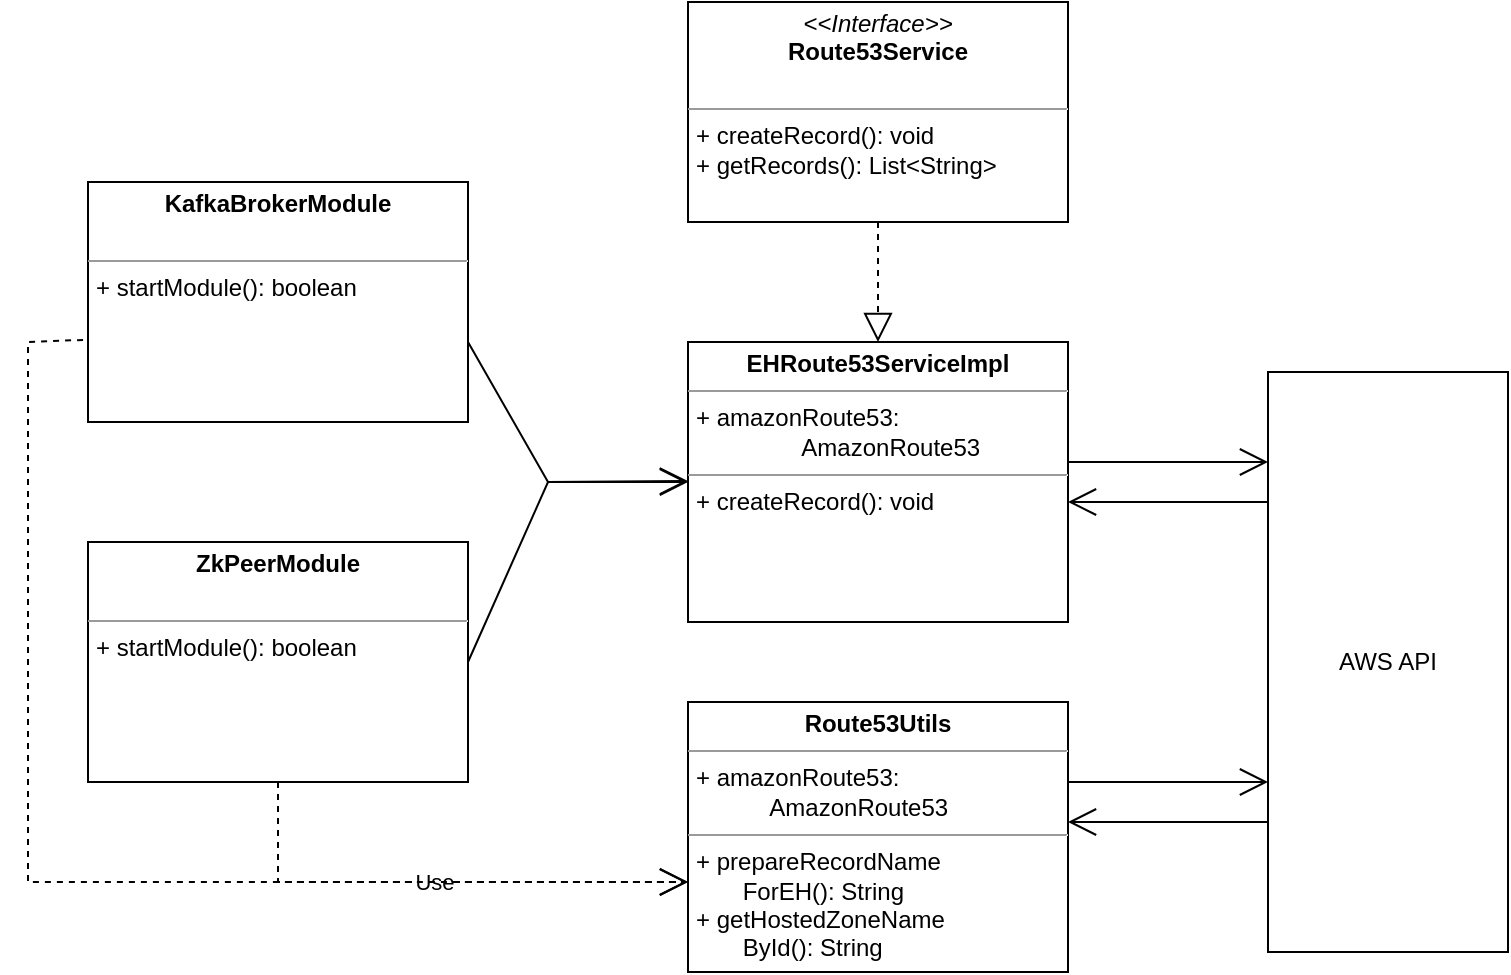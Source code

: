 <mxfile version="16.5.5" type="github"><diagram id="C5RBs43oDa-KdzZeNtuy" name="Page-1"><mxGraphModel dx="1038" dy="547" grid="1" gridSize="10" guides="1" tooltips="1" connect="1" arrows="1" fold="1" page="1" pageScale="1" pageWidth="827" pageHeight="1169" math="0" shadow="0"><root><mxCell id="WIyWlLk6GJQsqaUBKTNV-0"/><mxCell id="WIyWlLk6GJQsqaUBKTNV-1" parent="WIyWlLk6GJQsqaUBKTNV-0"/><mxCell id="gpbGm7y2JIQAsxS0GSy8-0" value="&lt;p style=&quot;margin: 0px ; margin-top: 4px ; text-align: center&quot;&gt;&lt;i&gt;&amp;lt;&amp;lt;Interface&amp;gt;&amp;gt;&lt;/i&gt;&lt;br&gt;&lt;b&gt;Route53Service&lt;/b&gt;&lt;br&gt;&lt;/p&gt;&lt;p style=&quot;margin: 0px ; margin-left: 4px&quot;&gt;&lt;br&gt;&lt;/p&gt;&lt;hr size=&quot;1&quot;&gt;&lt;p style=&quot;margin: 0px ; margin-left: 4px&quot;&gt;+ createRecord(): void&lt;br&gt;+ getRecords(): List&amp;lt;String&amp;gt;&lt;/p&gt;" style="verticalAlign=top;align=left;overflow=fill;fontSize=12;fontFamily=Helvetica;html=1;" parent="WIyWlLk6GJQsqaUBKTNV-1" vertex="1"><mxGeometry x="370" y="70" width="190" height="110" as="geometry"/></mxCell><mxCell id="gpbGm7y2JIQAsxS0GSy8-1" value="&lt;p style=&quot;margin: 0px ; margin-top: 4px ; text-align: center&quot;&gt;&lt;b&gt;EHRoute53ServiceImpl&lt;/b&gt;&lt;br&gt;&lt;/p&gt;&lt;hr size=&quot;1&quot;&gt;&lt;p style=&quot;margin: 0px ; margin-left: 4px&quot;&gt;+ amazonRoute53: &lt;br&gt;&amp;nbsp; &amp;nbsp; &amp;nbsp; &amp;nbsp; &amp;nbsp; &amp;nbsp; &amp;nbsp; &amp;nbsp; AmazonRoute53&lt;/p&gt;&lt;hr size=&quot;1&quot;&gt;&lt;p style=&quot;margin: 0px ; margin-left: 4px&quot;&gt;+ createRecord(): void&lt;/p&gt;&lt;p style=&quot;margin: 0px ; margin-left: 4px&quot;&gt;&lt;br&gt;&lt;/p&gt;" style="verticalAlign=top;align=left;overflow=fill;fontSize=12;fontFamily=Helvetica;html=1;" parent="WIyWlLk6GJQsqaUBKTNV-1" vertex="1"><mxGeometry x="370" y="240" width="190" height="140" as="geometry"/></mxCell><mxCell id="gpbGm7y2JIQAsxS0GSy8-2" value="&lt;p style=&quot;margin: 0px ; margin-top: 4px ; text-align: center&quot;&gt;&lt;b&gt;Route53Utils&lt;/b&gt;&lt;br&gt;&lt;/p&gt;&lt;hr size=&quot;1&quot;&gt;&lt;p style=&quot;margin: 0px ; margin-left: 4px&quot;&gt;+&amp;nbsp;amazonRoute53:&lt;/p&gt;&lt;p style=&quot;margin: 0px ; margin-left: 4px&quot;&gt;&amp;nbsp; &amp;nbsp; &amp;nbsp; &amp;nbsp; &amp;nbsp; &amp;nbsp;AmazonRoute53&lt;/p&gt;&lt;hr size=&quot;1&quot;&gt;&lt;p style=&quot;margin: 0px ; margin-left: 4px&quot;&gt;+&amp;nbsp;&lt;span&gt;prepareRecordName&lt;/span&gt;&lt;/p&gt;&lt;p style=&quot;margin: 0px 0px 0px 4px&quot;&gt;&amp;nbsp; &amp;nbsp; &amp;nbsp; &amp;nbsp;ForEH(): String&lt;/p&gt;&lt;p style=&quot;margin: 0px 0px 0px 4px&quot;&gt;+&amp;nbsp;getHostedZoneName&lt;/p&gt;&lt;p style=&quot;margin: 0px 0px 0px 4px&quot;&gt;&amp;nbsp; &amp;nbsp; &amp;nbsp; &amp;nbsp;ById(): String&lt;/p&gt;" style="verticalAlign=top;align=left;overflow=fill;fontSize=12;fontFamily=Helvetica;html=1;" parent="WIyWlLk6GJQsqaUBKTNV-1" vertex="1"><mxGeometry x="370" y="420" width="190" height="135" as="geometry"/></mxCell><mxCell id="gpbGm7y2JIQAsxS0GSy8-3" value="" style="endArrow=block;dashed=1;endFill=0;endSize=12;html=1;rounded=0;exitX=0.5;exitY=1;exitDx=0;exitDy=0;" parent="WIyWlLk6GJQsqaUBKTNV-1" source="gpbGm7y2JIQAsxS0GSy8-0" target="gpbGm7y2JIQAsxS0GSy8-1" edge="1"><mxGeometry width="160" relative="1" as="geometry"><mxPoint x="410" y="325" as="sourcePoint"/><mxPoint x="570" y="325" as="targetPoint"/></mxGeometry></mxCell><mxCell id="gpbGm7y2JIQAsxS0GSy8-6" value="&lt;p style=&quot;margin: 0px ; margin-top: 4px ; text-align: center&quot;&gt;&lt;b&gt;KafkaBrokerModule&lt;/b&gt;&lt;br&gt;&lt;/p&gt;&lt;p style=&quot;margin: 0px ; margin-left: 4px&quot;&gt;&lt;br&gt;&lt;/p&gt;&lt;hr size=&quot;1&quot;&gt;&lt;p style=&quot;margin: 0px ; margin-left: 4px&quot;&gt;+ startModule(): boolean&lt;/p&gt;&lt;p style=&quot;margin: 0px ; margin-left: 4px&quot;&gt;&lt;br&gt;&lt;/p&gt;" style="verticalAlign=top;align=left;overflow=fill;fontSize=12;fontFamily=Helvetica;html=1;" parent="WIyWlLk6GJQsqaUBKTNV-1" vertex="1"><mxGeometry x="70" y="160" width="190" height="120" as="geometry"/></mxCell><mxCell id="gpbGm7y2JIQAsxS0GSy8-8" value="AWS API" style="rounded=0;whiteSpace=wrap;html=1;" parent="WIyWlLk6GJQsqaUBKTNV-1" vertex="1"><mxGeometry x="660" y="255" width="120" height="290" as="geometry"/></mxCell><mxCell id="gpbGm7y2JIQAsxS0GSy8-10" value="" style="endArrow=open;endFill=1;endSize=12;html=1;rounded=0;" parent="WIyWlLk6GJQsqaUBKTNV-1" edge="1"><mxGeometry width="160" relative="1" as="geometry"><mxPoint x="560" y="300" as="sourcePoint"/><mxPoint x="660" y="300" as="targetPoint"/></mxGeometry></mxCell><mxCell id="gpbGm7y2JIQAsxS0GSy8-11" value="" style="endArrow=open;endFill=1;endSize=12;html=1;rounded=0;" parent="WIyWlLk6GJQsqaUBKTNV-1" edge="1"><mxGeometry width="160" relative="1" as="geometry"><mxPoint x="660" y="320" as="sourcePoint"/><mxPoint x="560" y="320" as="targetPoint"/></mxGeometry></mxCell><mxCell id="gpbGm7y2JIQAsxS0GSy8-12" value="&lt;p style=&quot;margin: 0px ; margin-top: 4px ; text-align: center&quot;&gt;&lt;b&gt;ZkPeerModule&lt;/b&gt;&lt;br&gt;&lt;/p&gt;&lt;p style=&quot;margin: 0px ; margin-left: 4px&quot;&gt;&lt;br&gt;&lt;/p&gt;&lt;hr size=&quot;1&quot;&gt;&lt;p style=&quot;margin: 0px ; margin-left: 4px&quot;&gt;+ startModule(): boolean&lt;/p&gt;&lt;p style=&quot;margin: 0px ; margin-left: 4px&quot;&gt;&lt;br&gt;&lt;/p&gt;" style="verticalAlign=top;align=left;overflow=fill;fontSize=12;fontFamily=Helvetica;html=1;" parent="WIyWlLk6GJQsqaUBKTNV-1" vertex="1"><mxGeometry x="70" y="340" width="190" height="120" as="geometry"/></mxCell><mxCell id="gpbGm7y2JIQAsxS0GSy8-22" value="" style="endArrow=open;endFill=1;endSize=12;html=1;rounded=0;" parent="WIyWlLk6GJQsqaUBKTNV-1" edge="1"><mxGeometry width="160" relative="1" as="geometry"><mxPoint x="560" y="460" as="sourcePoint"/><mxPoint x="660" y="460" as="targetPoint"/></mxGeometry></mxCell><mxCell id="gpbGm7y2JIQAsxS0GSy8-23" value="" style="endArrow=open;endFill=1;endSize=12;html=1;rounded=0;" parent="WIyWlLk6GJQsqaUBKTNV-1" edge="1"><mxGeometry width="160" relative="1" as="geometry"><mxPoint x="660" y="480" as="sourcePoint"/><mxPoint x="560" y="480" as="targetPoint"/></mxGeometry></mxCell><mxCell id="gpbGm7y2JIQAsxS0GSy8-24" value="" style="endArrow=open;endFill=1;endSize=12;html=1;rounded=0;" parent="WIyWlLk6GJQsqaUBKTNV-1" edge="1"><mxGeometry width="160" relative="1" as="geometry"><mxPoint x="260" y="240" as="sourcePoint"/><mxPoint x="370" y="309.5" as="targetPoint"/><Array as="points"><mxPoint x="300" y="310"/></Array></mxGeometry></mxCell><mxCell id="gpbGm7y2JIQAsxS0GSy8-25" value="" style="endArrow=open;endFill=1;endSize=12;html=1;rounded=0;exitX=1;exitY=0.5;exitDx=0;exitDy=0;" parent="WIyWlLk6GJQsqaUBKTNV-1" source="gpbGm7y2JIQAsxS0GSy8-12" edge="1"><mxGeometry width="160" relative="1" as="geometry"><mxPoint x="175" y="290" as="sourcePoint"/><mxPoint x="370" y="310" as="targetPoint"/><Array as="points"><mxPoint x="300" y="310"/></Array></mxGeometry></mxCell><mxCell id="gpbGm7y2JIQAsxS0GSy8-27" value="Use" style="endArrow=open;endSize=12;dashed=1;html=1;rounded=0;exitX=0.5;exitY=1;exitDx=0;exitDy=0;" parent="WIyWlLk6GJQsqaUBKTNV-1" source="gpbGm7y2JIQAsxS0GSy8-12" edge="1"><mxGeometry width="160" relative="1" as="geometry"><mxPoint x="120" y="510" as="sourcePoint"/><mxPoint x="370" y="510" as="targetPoint"/><Array as="points"><mxPoint x="165" y="510"/></Array></mxGeometry></mxCell><mxCell id="gpbGm7y2JIQAsxS0GSy8-29" value="" style="endArrow=open;endSize=12;dashed=1;html=1;rounded=0;exitX=-0.013;exitY=0.658;exitDx=0;exitDy=0;exitPerimeter=0;" parent="WIyWlLk6GJQsqaUBKTNV-1" source="gpbGm7y2JIQAsxS0GSy8-6" edge="1"><mxGeometry width="160" relative="1" as="geometry"><mxPoint x="40" y="200" as="sourcePoint"/><mxPoint x="370" y="510" as="targetPoint"/><Array as="points"><mxPoint x="40" y="240"/><mxPoint x="40" y="320"/><mxPoint x="40" y="510"/></Array></mxGeometry></mxCell></root></mxGraphModel></diagram></mxfile>